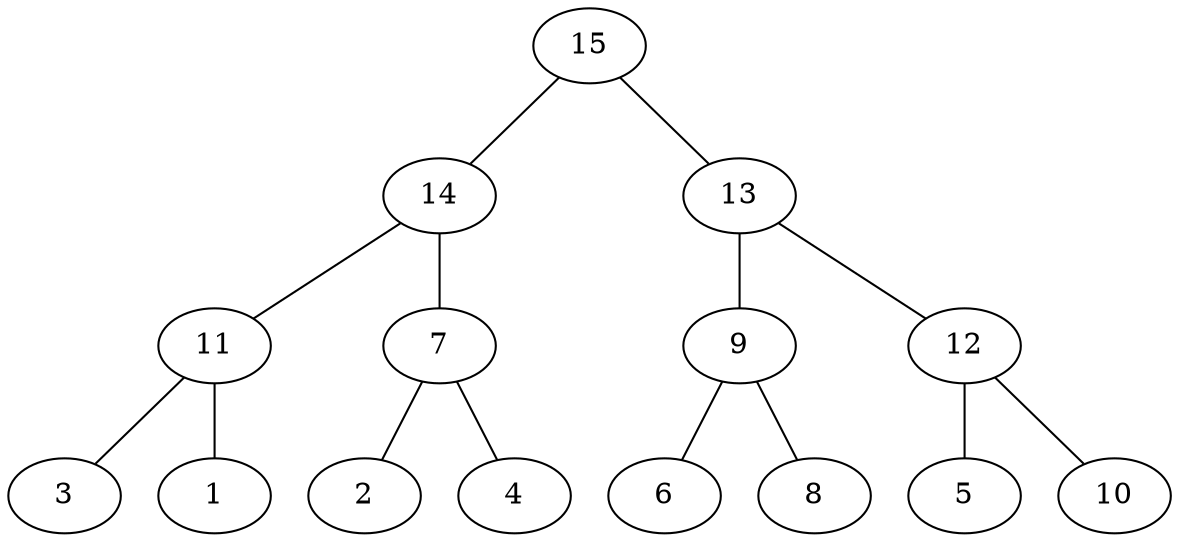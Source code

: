 strict graph A {
    15 -- {14, 13};
    
    14 -- {11, 7};

    13 -- {9, 12};

    11 -- {3, 1};

    7 -- {2, 4};

    9 -- {6, 8};

    12 -- {5, 10};

}
